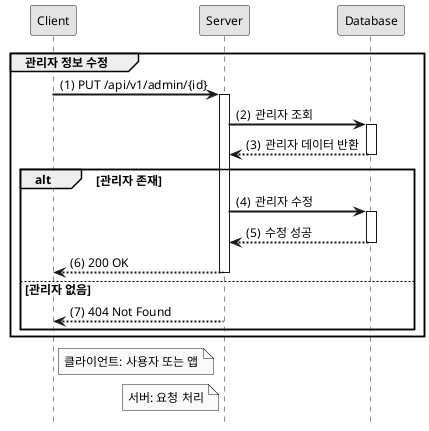 @startuml
hide footbox
autoactivate on
skinparam monochrome true
skinparam shadowing false
skinparam defaultFontSize 12
skinparam defaultFontName Arial
skinparam sequenceArrowThickness 2

participant "Client" as C
participant "Server" as S
participant "Database" as DB

group 관리자 정보 수정
    autonumber 1 "(0)"
    C -> S: PUT /api/v1/admin/{id}
    S -> DB: 관리자 조회
    DB --> S: 관리자 데이터 반환
    alt 관리자 존재
        S -> DB: 관리자 수정
        DB --> S: 수정 성공
        S --> C: 200 OK
    else 관리자 없음
        S --> C: 404 Not Found
    end
end

note right of C: 클라이언트: 사용자 또는 앱
note left of S: 서버: 요청 처리
@enduml
